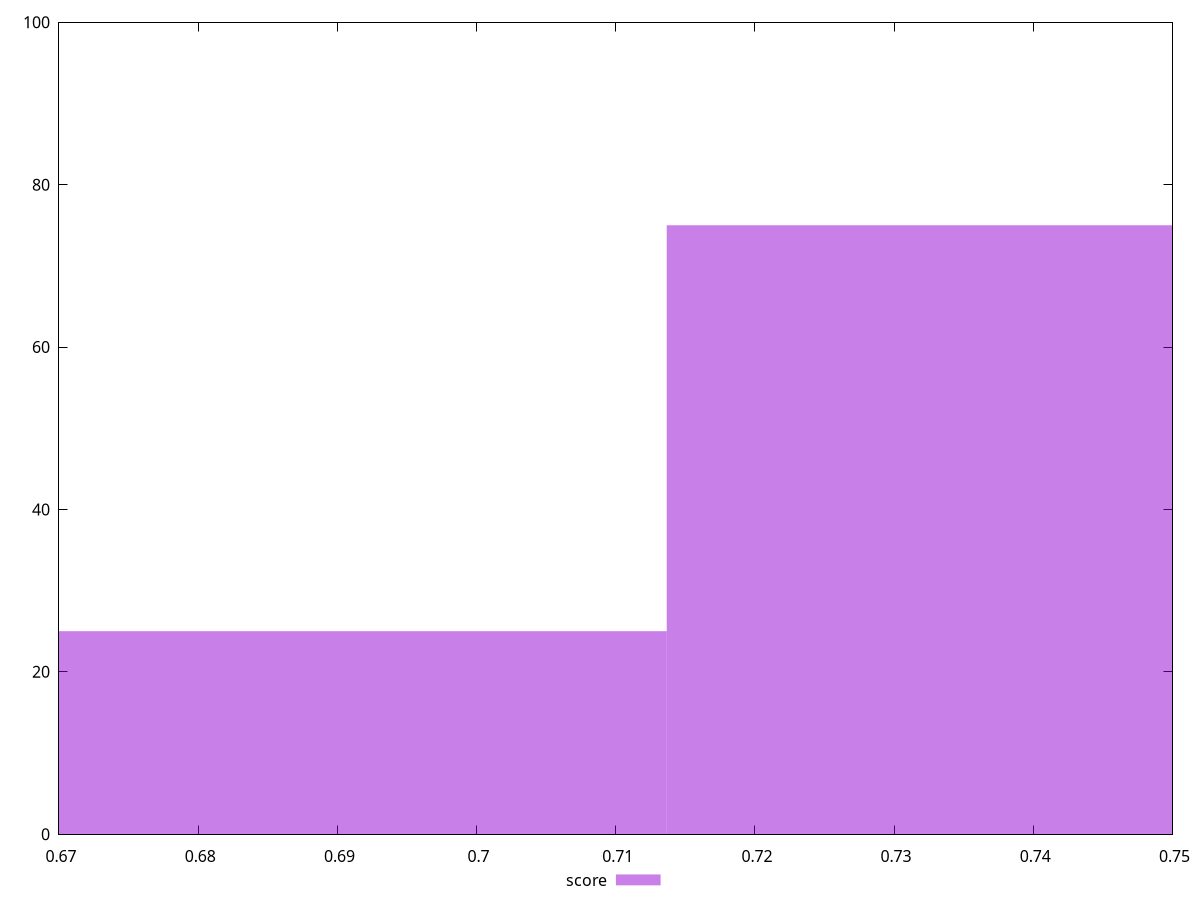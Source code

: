 reset

$score <<EOF
0.7512234787851817 75
0.6761011309066635 25
EOF

set key outside below
set boxwidth 0.07512234787851817
set xrange [0.67:0.75]
set yrange [0:100]
set trange [0:100]
set style fill transparent solid 0.5 noborder
set terminal svg size 640, 490 enhanced background rgb 'white'
set output "report_00009_2021-02-08T22-37-41.559Z/uses-text-compression/samples/pages+cached+noadtech+nomedia+nocss/score/histogram.svg"

plot $score title "score" with boxes

reset
